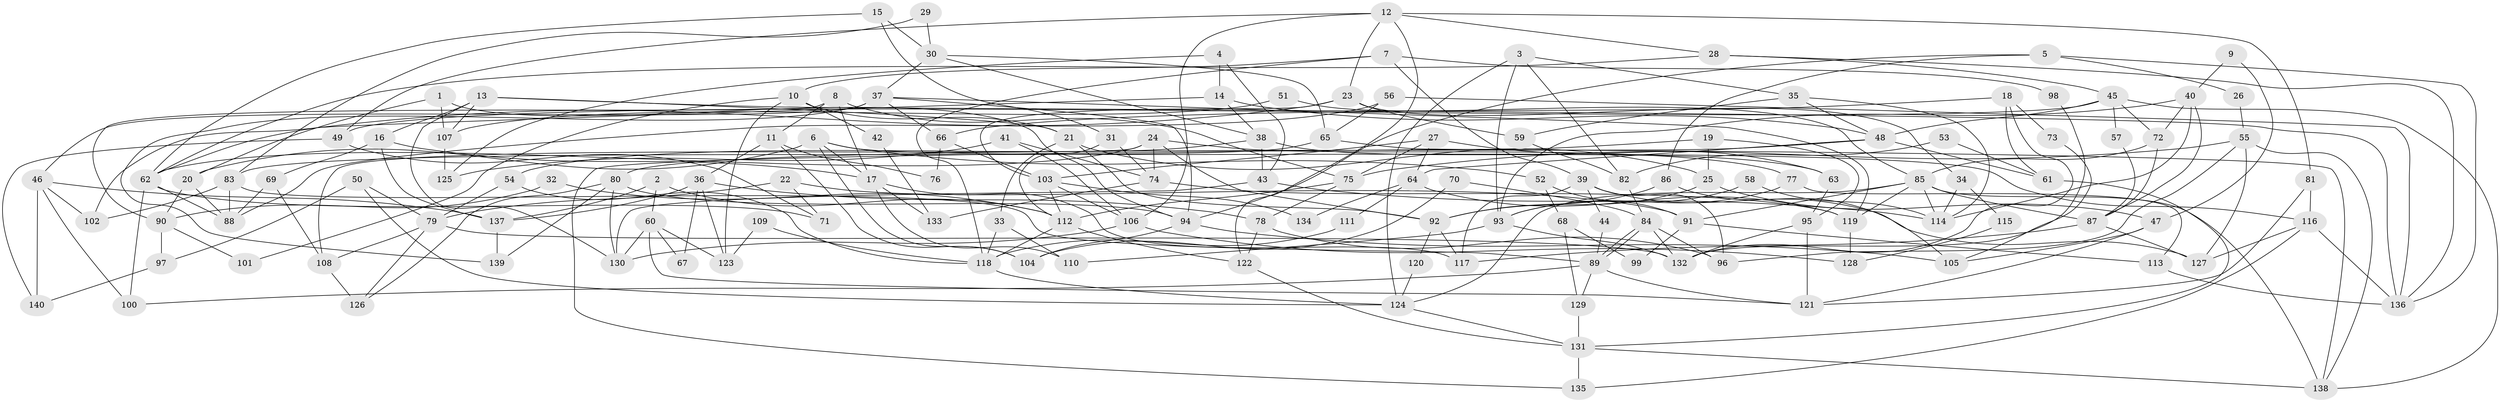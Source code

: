 // coarse degree distribution, {3: 0.23469387755102042, 8: 0.07142857142857142, 4: 0.16326530612244897, 9: 0.030612244897959183, 7: 0.10204081632653061, 5: 0.1326530612244898, 6: 0.1326530612244898, 2: 0.12244897959183673, 11: 0.01020408163265306}
// Generated by graph-tools (version 1.1) at 2025/52/02/27/25 19:52:03]
// undirected, 140 vertices, 280 edges
graph export_dot {
graph [start="1"]
  node [color=gray90,style=filled];
  1;
  2;
  3;
  4;
  5;
  6;
  7;
  8;
  9;
  10;
  11;
  12;
  13;
  14;
  15;
  16;
  17;
  18;
  19;
  20;
  21;
  22;
  23;
  24;
  25;
  26;
  27;
  28;
  29;
  30;
  31;
  32;
  33;
  34;
  35;
  36;
  37;
  38;
  39;
  40;
  41;
  42;
  43;
  44;
  45;
  46;
  47;
  48;
  49;
  50;
  51;
  52;
  53;
  54;
  55;
  56;
  57;
  58;
  59;
  60;
  61;
  62;
  63;
  64;
  65;
  66;
  67;
  68;
  69;
  70;
  71;
  72;
  73;
  74;
  75;
  76;
  77;
  78;
  79;
  80;
  81;
  82;
  83;
  84;
  85;
  86;
  87;
  88;
  89;
  90;
  91;
  92;
  93;
  94;
  95;
  96;
  97;
  98;
  99;
  100;
  101;
  102;
  103;
  104;
  105;
  106;
  107;
  108;
  109;
  110;
  111;
  112;
  113;
  114;
  115;
  116;
  117;
  118;
  119;
  120;
  121;
  122;
  123;
  124;
  125;
  126;
  127;
  128;
  129;
  130;
  131;
  132;
  133;
  134;
  135;
  136;
  137;
  138;
  139;
  140;
  1 -- 20;
  1 -- 94;
  1 -- 107;
  2 -- 137;
  2 -- 112;
  2 -- 60;
  3 -- 124;
  3 -- 93;
  3 -- 35;
  3 -- 82;
  4 -- 125;
  4 -- 43;
  4 -- 14;
  5 -- 94;
  5 -- 136;
  5 -- 26;
  5 -- 86;
  6 -- 20;
  6 -- 116;
  6 -- 17;
  6 -- 52;
  6 -- 104;
  7 -- 39;
  7 -- 10;
  7 -- 98;
  7 -- 118;
  8 -- 75;
  8 -- 17;
  8 -- 11;
  8 -- 90;
  9 -- 40;
  9 -- 47;
  10 -- 21;
  10 -- 123;
  10 -- 42;
  10 -- 101;
  11 -- 36;
  11 -- 76;
  11 -- 104;
  12 -- 28;
  12 -- 23;
  12 -- 49;
  12 -- 81;
  12 -- 106;
  12 -- 122;
  13 -- 16;
  13 -- 130;
  13 -- 21;
  13 -- 107;
  13 -- 136;
  14 -- 38;
  14 -- 48;
  14 -- 62;
  15 -- 62;
  15 -- 30;
  15 -- 31;
  16 -- 17;
  16 -- 69;
  16 -- 137;
  17 -- 117;
  17 -- 110;
  17 -- 133;
  18 -- 132;
  18 -- 61;
  18 -- 66;
  18 -- 73;
  19 -- 25;
  19 -- 95;
  19 -- 135;
  20 -- 90;
  20 -- 88;
  21 -- 33;
  21 -- 25;
  21 -- 92;
  22 -- 79;
  22 -- 91;
  22 -- 71;
  23 -- 103;
  23 -- 59;
  23 -- 34;
  23 -- 102;
  24 -- 74;
  24 -- 92;
  24 -- 62;
  24 -- 77;
  24 -- 108;
  25 -- 92;
  25 -- 47;
  26 -- 55;
  27 -- 103;
  27 -- 75;
  27 -- 63;
  27 -- 64;
  28 -- 62;
  28 -- 45;
  28 -- 136;
  29 -- 83;
  29 -- 30;
  30 -- 37;
  30 -- 65;
  30 -- 38;
  31 -- 112;
  31 -- 74;
  32 -- 112;
  32 -- 90;
  33 -- 110;
  33 -- 118;
  34 -- 114;
  34 -- 115;
  35 -- 48;
  35 -- 59;
  35 -- 114;
  36 -- 137;
  36 -- 78;
  36 -- 67;
  36 -- 123;
  37 -- 139;
  37 -- 94;
  37 -- 46;
  37 -- 66;
  37 -- 119;
  38 -- 63;
  38 -- 43;
  38 -- 54;
  39 -- 127;
  39 -- 96;
  39 -- 44;
  39 -- 117;
  40 -- 87;
  40 -- 114;
  40 -- 72;
  40 -- 93;
  41 -- 74;
  41 -- 106;
  41 -- 125;
  42 -- 133;
  43 -- 114;
  43 -- 130;
  44 -- 89;
  45 -- 138;
  45 -- 49;
  45 -- 48;
  45 -- 57;
  45 -- 72;
  46 -- 102;
  46 -- 100;
  46 -- 137;
  46 -- 140;
  47 -- 105;
  47 -- 121;
  48 -- 61;
  48 -- 64;
  48 -- 80;
  49 -- 71;
  49 -- 140;
  50 -- 124;
  50 -- 79;
  50 -- 97;
  51 -- 85;
  51 -- 107;
  52 -- 91;
  52 -- 68;
  53 -- 82;
  53 -- 61;
  54 -- 118;
  54 -- 79;
  55 -- 138;
  55 -- 127;
  55 -- 75;
  55 -- 96;
  56 -- 136;
  56 -- 88;
  56 -- 65;
  57 -- 87;
  58 -- 93;
  58 -- 114;
  59 -- 82;
  60 -- 121;
  60 -- 67;
  60 -- 123;
  60 -- 130;
  61 -- 131;
  62 -- 71;
  62 -- 88;
  62 -- 100;
  63 -- 95;
  64 -- 111;
  64 -- 119;
  64 -- 134;
  65 -- 138;
  65 -- 83;
  66 -- 76;
  66 -- 103;
  68 -- 129;
  68 -- 99;
  69 -- 108;
  69 -- 88;
  70 -- 84;
  70 -- 104;
  72 -- 85;
  72 -- 87;
  73 -- 105;
  74 -- 119;
  74 -- 133;
  75 -- 112;
  75 -- 78;
  77 -- 93;
  77 -- 113;
  78 -- 122;
  78 -- 96;
  79 -- 108;
  79 -- 126;
  79 -- 132;
  80 -- 130;
  80 -- 94;
  80 -- 126;
  80 -- 139;
  81 -- 121;
  81 -- 116;
  82 -- 84;
  83 -- 89;
  83 -- 88;
  83 -- 102;
  84 -- 96;
  84 -- 89;
  84 -- 89;
  84 -- 132;
  85 -- 119;
  85 -- 87;
  85 -- 91;
  85 -- 114;
  85 -- 124;
  85 -- 138;
  86 -- 92;
  86 -- 105;
  87 -- 117;
  87 -- 127;
  89 -- 100;
  89 -- 121;
  89 -- 129;
  90 -- 97;
  90 -- 101;
  91 -- 113;
  91 -- 99;
  92 -- 117;
  92 -- 120;
  93 -- 132;
  93 -- 110;
  94 -- 104;
  94 -- 105;
  95 -- 121;
  95 -- 132;
  97 -- 140;
  98 -- 132;
  103 -- 106;
  103 -- 112;
  103 -- 134;
  106 -- 130;
  106 -- 128;
  107 -- 125;
  108 -- 126;
  109 -- 118;
  109 -- 123;
  111 -- 118;
  112 -- 118;
  112 -- 122;
  113 -- 136;
  115 -- 128;
  116 -- 136;
  116 -- 127;
  116 -- 135;
  118 -- 124;
  119 -- 128;
  120 -- 124;
  122 -- 131;
  124 -- 131;
  129 -- 131;
  131 -- 135;
  131 -- 138;
  137 -- 139;
}
